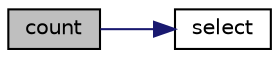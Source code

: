 digraph "count"
{
  edge [fontname="Helvetica",fontsize="10",labelfontname="Helvetica",labelfontsize="10"];
  node [fontname="Helvetica",fontsize="10",shape=record];
  rankdir="LR";
  Node4 [label="count",height=0.2,width=0.4,color="black", fillcolor="grey75", style="filled", fontcolor="black"];
  Node4 -> Node5 [color="midnightblue",fontsize="10",style="solid"];
  Node5 [label="select",height=0.2,width=0.4,color="black", fillcolor="white", style="filled",URL="$class_zest_1_1_database_1_1_drives_1_1_sq_lite_1_1_sq_lite.html#aaade19290861bb3abf902bb14a51889b"];
}
